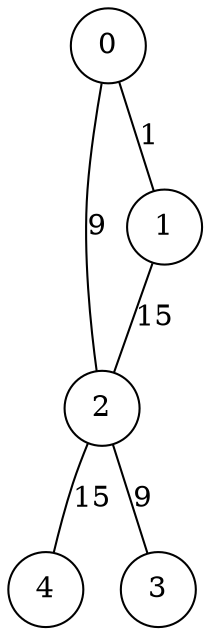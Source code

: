 graph qubit_interaction_graph {
    node [shape=circle];
    0 -- 2 [label=9];
    0 -- 1 [label=1];
    1 -- 2 [label=15];
    2 -- 4 [label=15];
    2 -- 3 [label=9];
}